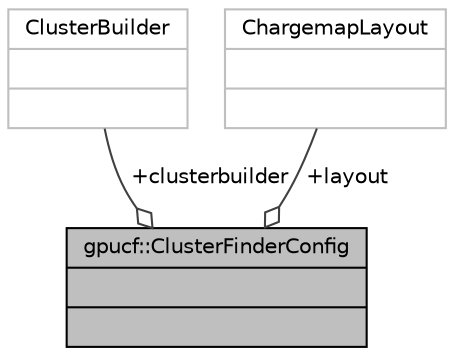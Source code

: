 digraph "gpucf::ClusterFinderConfig"
{
 // INTERACTIVE_SVG=YES
  bgcolor="transparent";
  edge [fontname="Helvetica",fontsize="10",labelfontname="Helvetica",labelfontsize="10"];
  node [fontname="Helvetica",fontsize="10",shape=record];
  Node1 [label="{gpucf::ClusterFinderConfig\n||}",height=0.2,width=0.4,color="black", fillcolor="grey75", style="filled", fontcolor="black"];
  Node2 -> Node1 [color="grey25",fontsize="10",style="solid",label=" +clusterbuilder" ,arrowhead="odiamond",fontname="Helvetica"];
  Node2 [label="{ClusterBuilder\n||}",height=0.2,width=0.4,color="grey75"];
  Node3 -> Node1 [color="grey25",fontsize="10",style="solid",label=" +layout" ,arrowhead="odiamond",fontname="Helvetica"];
  Node3 [label="{ChargemapLayout\n||}",height=0.2,width=0.4,color="grey75"];
}
